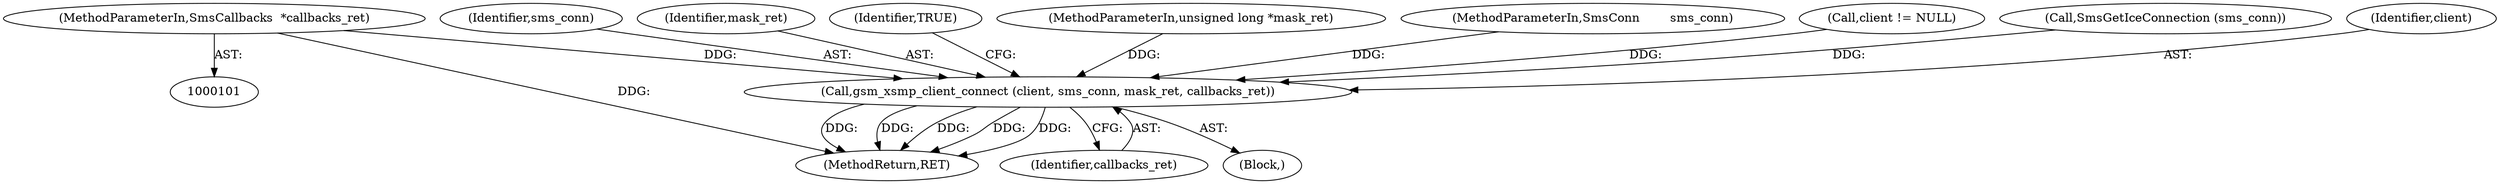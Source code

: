 digraph "0_gnome-session_b0dc999e0b45355314616321dbb6cb71e729fc9d_4@pointer" {
"1000105" [label="(MethodParameterIn,SmsCallbacks  *callbacks_ret)"];
"1000143" [label="(Call,gsm_xsmp_client_connect (client, sms_conn, mask_ret, callbacks_ret))"];
"1000107" [label="(Block,)"];
"1000150" [label="(MethodReturn,RET)"];
"1000145" [label="(Identifier,sms_conn)"];
"1000146" [label="(Identifier,mask_ret)"];
"1000149" [label="(Identifier,TRUE)"];
"1000104" [label="(MethodParameterIn,unsigned long *mask_ret)"];
"1000143" [label="(Call,gsm_xsmp_client_connect (client, sms_conn, mask_ret, callbacks_ret))"];
"1000105" [label="(MethodParameterIn,SmsCallbacks  *callbacks_ret)"];
"1000147" [label="(Identifier,callbacks_ret)"];
"1000102" [label="(MethodParameterIn,SmsConn        sms_conn)"];
"1000139" [label="(Call,client != NULL)"];
"1000131" [label="(Call,SmsGetIceConnection (sms_conn))"];
"1000144" [label="(Identifier,client)"];
"1000105" -> "1000101"  [label="AST: "];
"1000105" -> "1000150"  [label="DDG: "];
"1000105" -> "1000143"  [label="DDG: "];
"1000143" -> "1000107"  [label="AST: "];
"1000143" -> "1000147"  [label="CFG: "];
"1000144" -> "1000143"  [label="AST: "];
"1000145" -> "1000143"  [label="AST: "];
"1000146" -> "1000143"  [label="AST: "];
"1000147" -> "1000143"  [label="AST: "];
"1000149" -> "1000143"  [label="CFG: "];
"1000143" -> "1000150"  [label="DDG: "];
"1000143" -> "1000150"  [label="DDG: "];
"1000143" -> "1000150"  [label="DDG: "];
"1000143" -> "1000150"  [label="DDG: "];
"1000143" -> "1000150"  [label="DDG: "];
"1000139" -> "1000143"  [label="DDG: "];
"1000131" -> "1000143"  [label="DDG: "];
"1000102" -> "1000143"  [label="DDG: "];
"1000104" -> "1000143"  [label="DDG: "];
}
